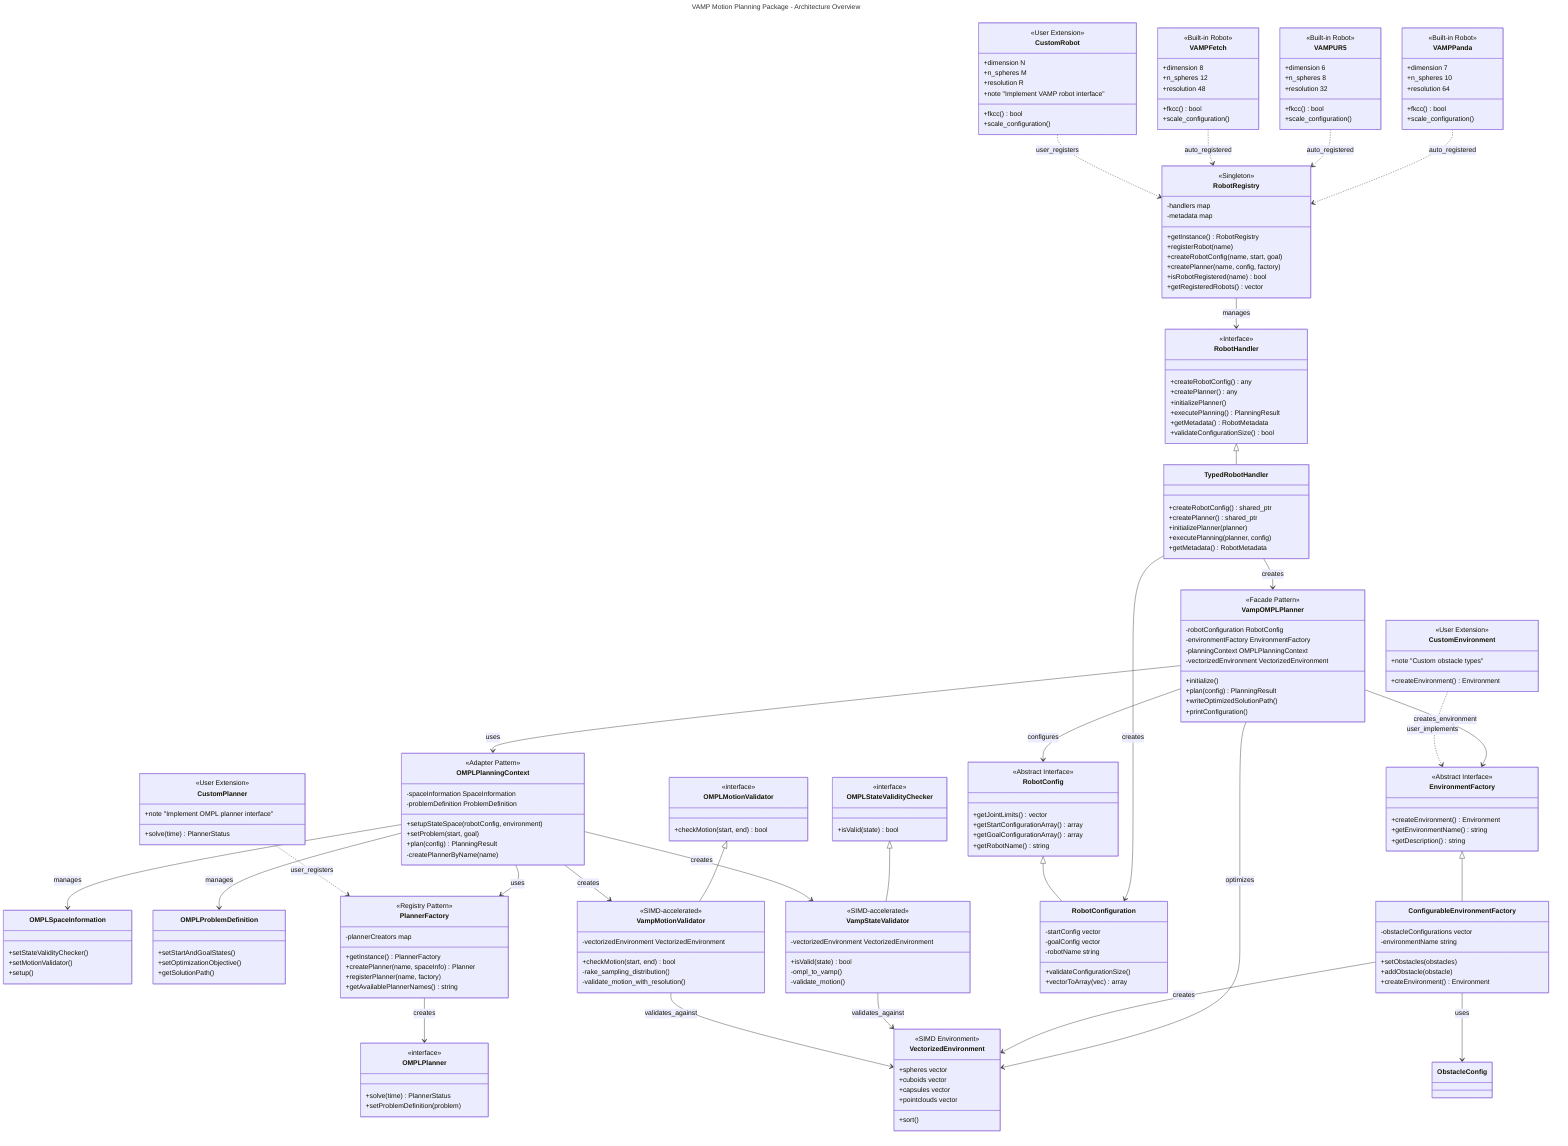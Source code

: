 ---
title: "VAMP Motion Planning Package - Architecture Overview"
---
classDiagram
    %% OMPL Layer (Blue - Standard interfaces)
    class OMPLStateValidityChecker {
        <<interface>>
        +isValid(state) bool
    }
    
    class OMPLMotionValidator {
        <<interface>>
        +checkMotion(start, end) bool
    }
    
    class OMPLPlanner {
        <<interface>>
        +solve(time) PlannerStatus
        +setProblemDefinition(problem)
    }
    
    class OMPLSpaceInformation {
        +setStateValidityChecker()
        +setMotionValidator()
        +setup()
    }
    
    class OMPLProblemDefinition {
        +setStartAndGoalStates()
        +setOptimizationObjective()
        +getSolutionPath()
    }
    
    %% VAMP Core Components (Green - Performance layer)
    class VampStateValidator {
        <<SIMD-accelerated>>
        -vectorizedEnvironment VectorizedEnvironment
        +isValid(state) bool
        -ompl_to_vamp()
        -validate_motion()
    }
    
    class VampMotionValidator {
        <<SIMD-accelerated>>
        -vectorizedEnvironment VectorizedEnvironment
        +checkMotion(start, end) bool
        -rake_sampling_distribution()
        -validate_motion_with_resolution()
    }
    
    class VampOMPLPlanner {
        <<Facade Pattern>>
        -robotConfiguration RobotConfig
        -environmentFactory EnvironmentFactory
        -planningContext OMPLPlanningContext
        -vectorizedEnvironment VectorizedEnvironment
        +initialize()
        +plan(config) PlanningResult
        +writeOptimizedSolutionPath()
        +printConfiguration()
    }
    
    class OMPLPlanningContext {
        <<Adapter Pattern>>
        -spaceInformation SpaceInformation
        -problemDefinition ProblemDefinition
        +setupStateSpace(robotConfig, environment)
        +setProblem(start, goal)
        +plan(config) PlanningResult
        -createPlannerByName(name)
    }
    
    class VectorizedEnvironment {
        <<SIMD Environment>>
        +spheres vector
        +cuboids vector
        +capsules vector
        +pointclouds vector
        +sort()
    }
    
    %% Robot Registry & Factory System
    class RobotRegistry {
        <<Singleton>>
        -handlers map
        -metadata map
        +getInstance() RobotRegistry
        +registerRobot(name)
        +createRobotConfig(name, start, goal)
        +createPlanner(name, config, factory)
        +isRobotRegistered(name) bool
        +getRegisteredRobots() vector
    }
    
    class RobotHandler {
        <<Interface>>
        +createRobotConfig() any
        +createPlanner() any
        +initializePlanner()
        +executePlanning() PlanningResult
        +getMetadata() RobotMetadata
        +validateConfigurationSize() bool
    }
    
    class TypedRobotHandler {
        +createRobotConfig() shared_ptr
        +createPlanner() shared_ptr
        +initializePlanner(planner)
        +executePlanning(planner, config)
        +getMetadata() RobotMetadata
    }
    
    class PlannerFactory {
        <<Registry Pattern>>
        -plannerCreators map
        +getInstance() PlannerFactory
        +createPlanner(name, spaceInfo) Planner
        +registerPlanner(name, factory)
        +getAvailablePlannerNames() string
    }
    
    %% Configuration System
    class RobotConfig {
        <<Abstract Interface>>
        +getJointLimits() vector
        +getStartConfigurationArray() array
        +getGoalConfigurationArray() array
        +getRobotName() string
    }
    
    class RobotConfiguration {
        -startConfig vector
        -goalConfig vector
        -robotName string
        +validateConfigurationSize()
        +vectorToArray(vec) array
    }
    
    class EnvironmentFactory {
        <<Abstract Interface>>
        +createEnvironment() Environment
        +getEnvironmentName() string
        +getDescription() string
    }
    
    class ConfigurableEnvironmentFactory {
        -obstacleConfigurations vector
        -environmentName string
        +setObstacles(obstacles)
        +addObstacle(obstacle)
        +createEnvironment() Environment
    }
    
    %% Built-in Robot Types
    class VAMPPanda {
        <<Built-in Robot>>
        +dimension 7
        +n_spheres 10
        +resolution 64
        +fkcc() bool
        +scale_configuration()
    }
    
    class VAMPUR5 {
        <<Built-in Robot>>
        +dimension 6
        +n_spheres 8
        +resolution 32
        +fkcc() bool
        +scale_configuration()
    }
    
    class VAMPFetch {
        <<Built-in Robot>>
        +dimension 8
        +n_spheres 12
        +resolution 48
        +fkcc() bool
        +scale_configuration()
    }
    
    %% User Extension Points (Orange)
    class CustomRobot {
        <<User Extension>>
        +dimension N
        +n_spheres M
        +resolution R
        +fkcc() bool
        +scale_configuration()
        +note "Implement VAMP robot interface"
    }
    
    class CustomPlanner {
        <<User Extension>>
        +solve(time) PlannerStatus
        +note "Implement OMPL planner interface"
    }
    
    class CustomEnvironment {
        <<User Extension>>
        +createEnvironment() Environment
        +note "Custom obstacle types"
    }
    
    %% Core Relationships - OMPL Integration
    OMPLStateValidityChecker <|-- VampStateValidator
    OMPLMotionValidator <|-- VampMotionValidator
    
    VampOMPLPlanner --> OMPLPlanningContext : uses
    VampOMPLPlanner --> RobotConfig : configures
    VampOMPLPlanner --> EnvironmentFactory : creates_environment
    VampOMPLPlanner --> VectorizedEnvironment : optimizes
    
    OMPLPlanningContext --> OMPLSpaceInformation : manages
    OMPLPlanningContext --> OMPLProblemDefinition : manages
    OMPLPlanningContext --> VampStateValidator : creates
    OMPLPlanningContext --> VampMotionValidator : creates
    OMPLPlanningContext --> PlannerFactory : uses
    
    PlannerFactory --> OMPLPlanner : creates
    
    %% Robot Registry Relationships
    RobotRegistry --> RobotHandler : manages
    RobotHandler <|-- TypedRobotHandler
    TypedRobotHandler --> VampOMPLPlanner : creates
    TypedRobotHandler --> RobotConfiguration : creates
    
    RobotConfig <|-- RobotConfiguration
    
    %% Environment System
    EnvironmentFactory <|-- ConfigurableEnvironmentFactory
    ConfigurableEnvironmentFactory --> VectorizedEnvironment : creates
    ConfigurableEnvironmentFactory --> ObstacleConfig : uses
    
    VampStateValidator --> VectorizedEnvironment : validates_against
    VampMotionValidator --> VectorizedEnvironment : validates_against
    
    %% Built-in vs Custom Robots
    VAMPPanda ..> RobotRegistry : auto_registered
    VAMPUR5 ..> RobotRegistry : auto_registered
    VAMPFetch ..> RobotRegistry : auto_registered
    CustomRobot ..> RobotRegistry : user_registers
    
    %% Extension Points
    CustomPlanner ..> PlannerFactory : user_registers
    CustomEnvironment ..> EnvironmentFactory : user_implements